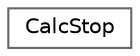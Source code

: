 digraph "Graphical Class Hierarchy"
{
 // LATEX_PDF_SIZE
  bgcolor="transparent";
  edge [fontname=Helvetica,fontsize=10,labelfontname=Helvetica,labelfontsize=10];
  node [fontname=Helvetica,fontsize=10,shape=box,height=0.2,width=0.4];
  rankdir="LR";
  Node0 [id="Node000000",label="CalcStop",height=0.2,width=0.4,color="grey40", fillcolor="white", style="filled",URL="$class_calc_stop.html",tooltip="Class to calculate stop loss and take profit prices."];
}
